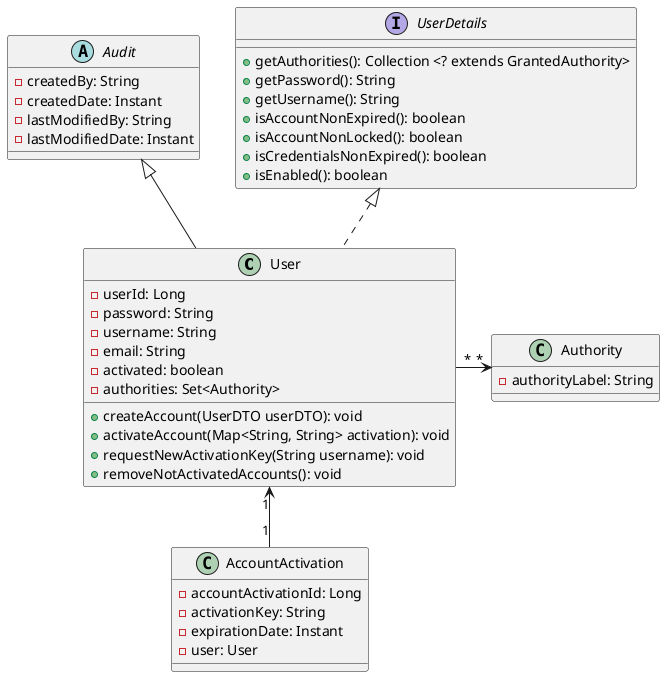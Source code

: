 @startuml shopclassdiagram

User "*" -right-> "*" Authority
User "1" <-down- "1" AccountActivation

abstract class Audit {
    - createdBy: String
    - createdDate: Instant
    - lastModifiedBy: String
    - lastModifiedDate: Instant
}

interface UserDetails {
    + getAuthorities(): Collection <? extends GrantedAuthority>
    + getPassword(): String
    + getUsername(): String
    + isAccountNonExpired(): boolean
    + isAccountNonLocked(): boolean
    + isCredentialsNonExpired(): boolean
    + isEnabled(): boolean
}

class User extends Audit
class User implements UserDetails
class User {
    - userId: Long
    - password: String
    - username: String  
    - email: String
    - activated: boolean
    - authorities: Set<Authority>

    + createAccount(UserDTO userDTO): void
    + activateAccount(Map<String, String> activation): void
    + requestNewActivationKey(String username): void
    + removeNotActivatedAccounts(): void
}

class Authority {
    - authorityLabel: String
}

class AccountActivation {
    - accountActivationId: Long
    - activationKey: String
    - expirationDate: Instant
    - user: User
}

@enduml